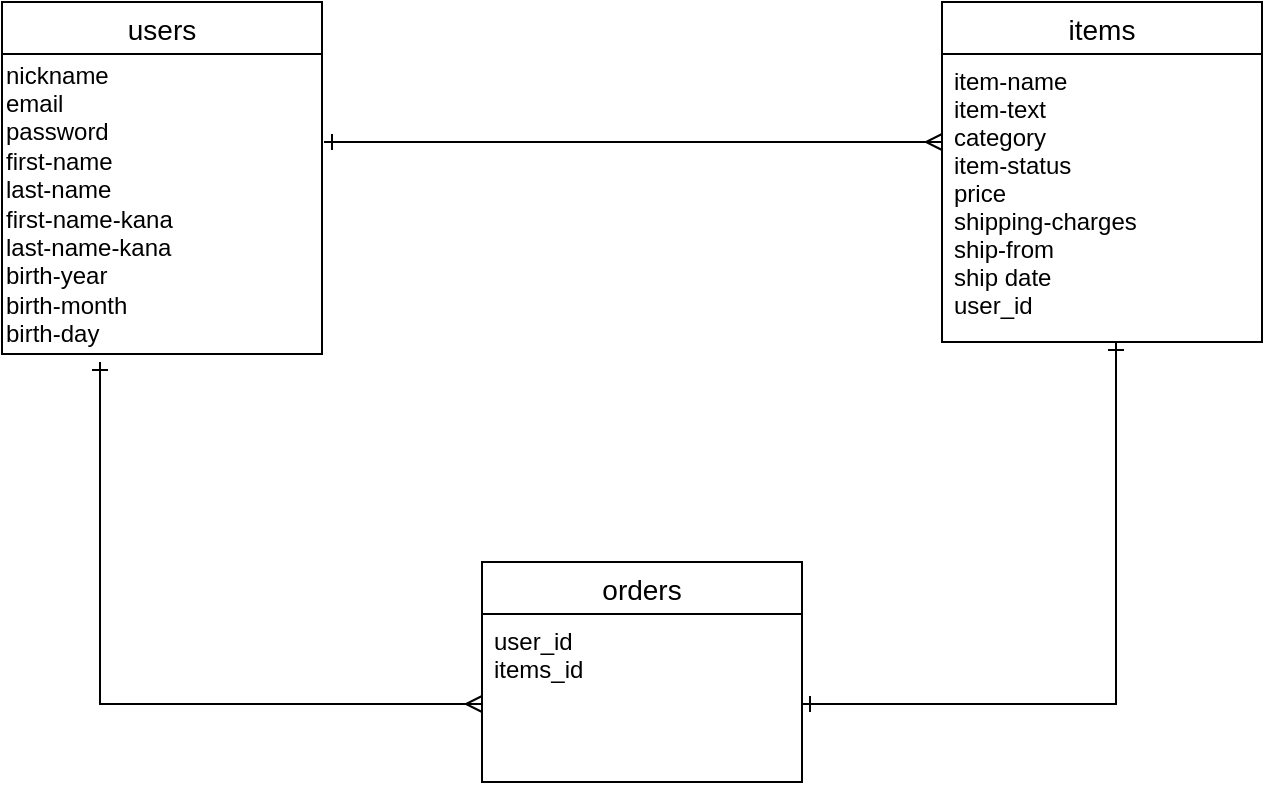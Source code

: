 <mxfile>
    <diagram id="lNlvUwaZA7PZyG0UZZQW" name="ページ1">
        <mxGraphModel dx="728" dy="680" grid="1" gridSize="10" guides="1" tooltips="1" connect="1" arrows="1" fold="1" page="1" pageScale="1" pageWidth="827" pageHeight="1169" math="0" shadow="0">
            <root>
                <mxCell id="0"/>
                <mxCell id="1" parent="0"/>
                <mxCell id="58" value="items" style="swimlane;fontStyle=0;childLayout=stackLayout;horizontal=1;startSize=26;horizontalStack=0;resizeParent=1;resizeParentMax=0;resizeLast=0;collapsible=1;marginBottom=0;align=center;fontSize=14;" parent="1" vertex="1">
                    <mxGeometry x="510" y="40" width="160" height="170" as="geometry"/>
                </mxCell>
                <mxCell id="60" value="item-name&#10;item-text&#10;category&#10;item-status&#10;price&#10;shipping-charges&#10;ship-from&#10;ship date&#10;user_id" style="text;strokeColor=none;fillColor=none;spacingLeft=4;spacingRight=4;overflow=hidden;rotatable=0;points=[[0,0.5],[1,0.5]];portConstraint=eastwest;fontSize=12;" parent="58" vertex="1">
                    <mxGeometry y="26" width="160" height="144" as="geometry"/>
                </mxCell>
                <mxCell id="79" style="edgeStyle=none;html=1;strokeColor=default;rounded=0;targetPerimeterSpacing=0;endSize=6;startArrow=ERmany;startFill=0;endArrow=ERone;endFill=0;" parent="1" edge="1">
                    <mxGeometry relative="1" as="geometry">
                        <mxPoint x="201" y="110" as="targetPoint"/>
                        <Array as="points"/>
                        <mxPoint x="510" y="110" as="sourcePoint"/>
                    </mxGeometry>
                </mxCell>
                <mxCell id="84" value="users" style="swimlane;fontStyle=0;childLayout=stackLayout;horizontal=1;startSize=26;horizontalStack=0;resizeParent=1;resizeParentMax=0;resizeLast=0;collapsible=1;marginBottom=0;align=center;fontSize=14;" parent="1" vertex="1">
                    <mxGeometry x="40" y="40" width="160" height="176" as="geometry">
                        <mxRectangle x="40" y="40" width="70" height="26" as="alternateBounds"/>
                    </mxGeometry>
                </mxCell>
                <mxCell id="101" value="nickname&lt;br&gt;email&lt;br&gt;password&lt;br&gt;first-name&lt;br&gt;last-name&lt;br&gt;first-name-kana&lt;br&gt;last-name-kana&lt;br&gt;birth-year&lt;br&gt;birth-month&lt;br&gt;birth-day" style="text;html=1;align=left;verticalAlign=middle;resizable=0;points=[];autosize=1;strokeColor=none;fillColor=none;" vertex="1" parent="84">
                    <mxGeometry y="26" width="160" height="150" as="geometry"/>
                </mxCell>
                <mxCell id="88" value="orders" style="swimlane;fontStyle=0;childLayout=stackLayout;horizontal=1;startSize=26;horizontalStack=0;resizeParent=1;resizeParentMax=0;resizeLast=0;collapsible=1;marginBottom=0;align=center;fontSize=14;" parent="1" vertex="1">
                    <mxGeometry x="280" y="320" width="160" height="110" as="geometry"/>
                </mxCell>
                <mxCell id="90" value="user_id&#10;items_id" style="text;strokeColor=none;fillColor=none;spacingLeft=4;spacingRight=4;overflow=hidden;rotatable=0;points=[[0,0.5],[1,0.5]];portConstraint=eastwest;fontSize=12;" parent="88" vertex="1">
                    <mxGeometry y="26" width="160" height="84" as="geometry"/>
                </mxCell>
                <mxCell id="92" style="edgeStyle=none;rounded=0;html=1;startArrow=ERmany;startFill=0;endArrow=ERone;endFill=0;endSize=6;targetPerimeterSpacing=0;strokeColor=default;" parent="1" edge="1">
                    <mxGeometry relative="1" as="geometry">
                        <Array as="points">
                            <mxPoint x="89" y="391"/>
                        </Array>
                        <mxPoint x="280" y="391" as="sourcePoint"/>
                        <mxPoint x="89" y="220" as="targetPoint"/>
                    </mxGeometry>
                </mxCell>
                <mxCell id="93" style="edgeStyle=none;rounded=0;html=1;startArrow=ERone;startFill=0;endArrow=ERone;endFill=0;endSize=6;targetPerimeterSpacing=0;strokeColor=default;" parent="1" edge="1">
                    <mxGeometry relative="1" as="geometry">
                        <Array as="points">
                            <mxPoint x="597" y="391"/>
                        </Array>
                        <mxPoint x="440" y="391" as="sourcePoint"/>
                        <mxPoint x="597" y="210" as="targetPoint"/>
                    </mxGeometry>
                </mxCell>
            </root>
        </mxGraphModel>
    </diagram>
</mxfile>